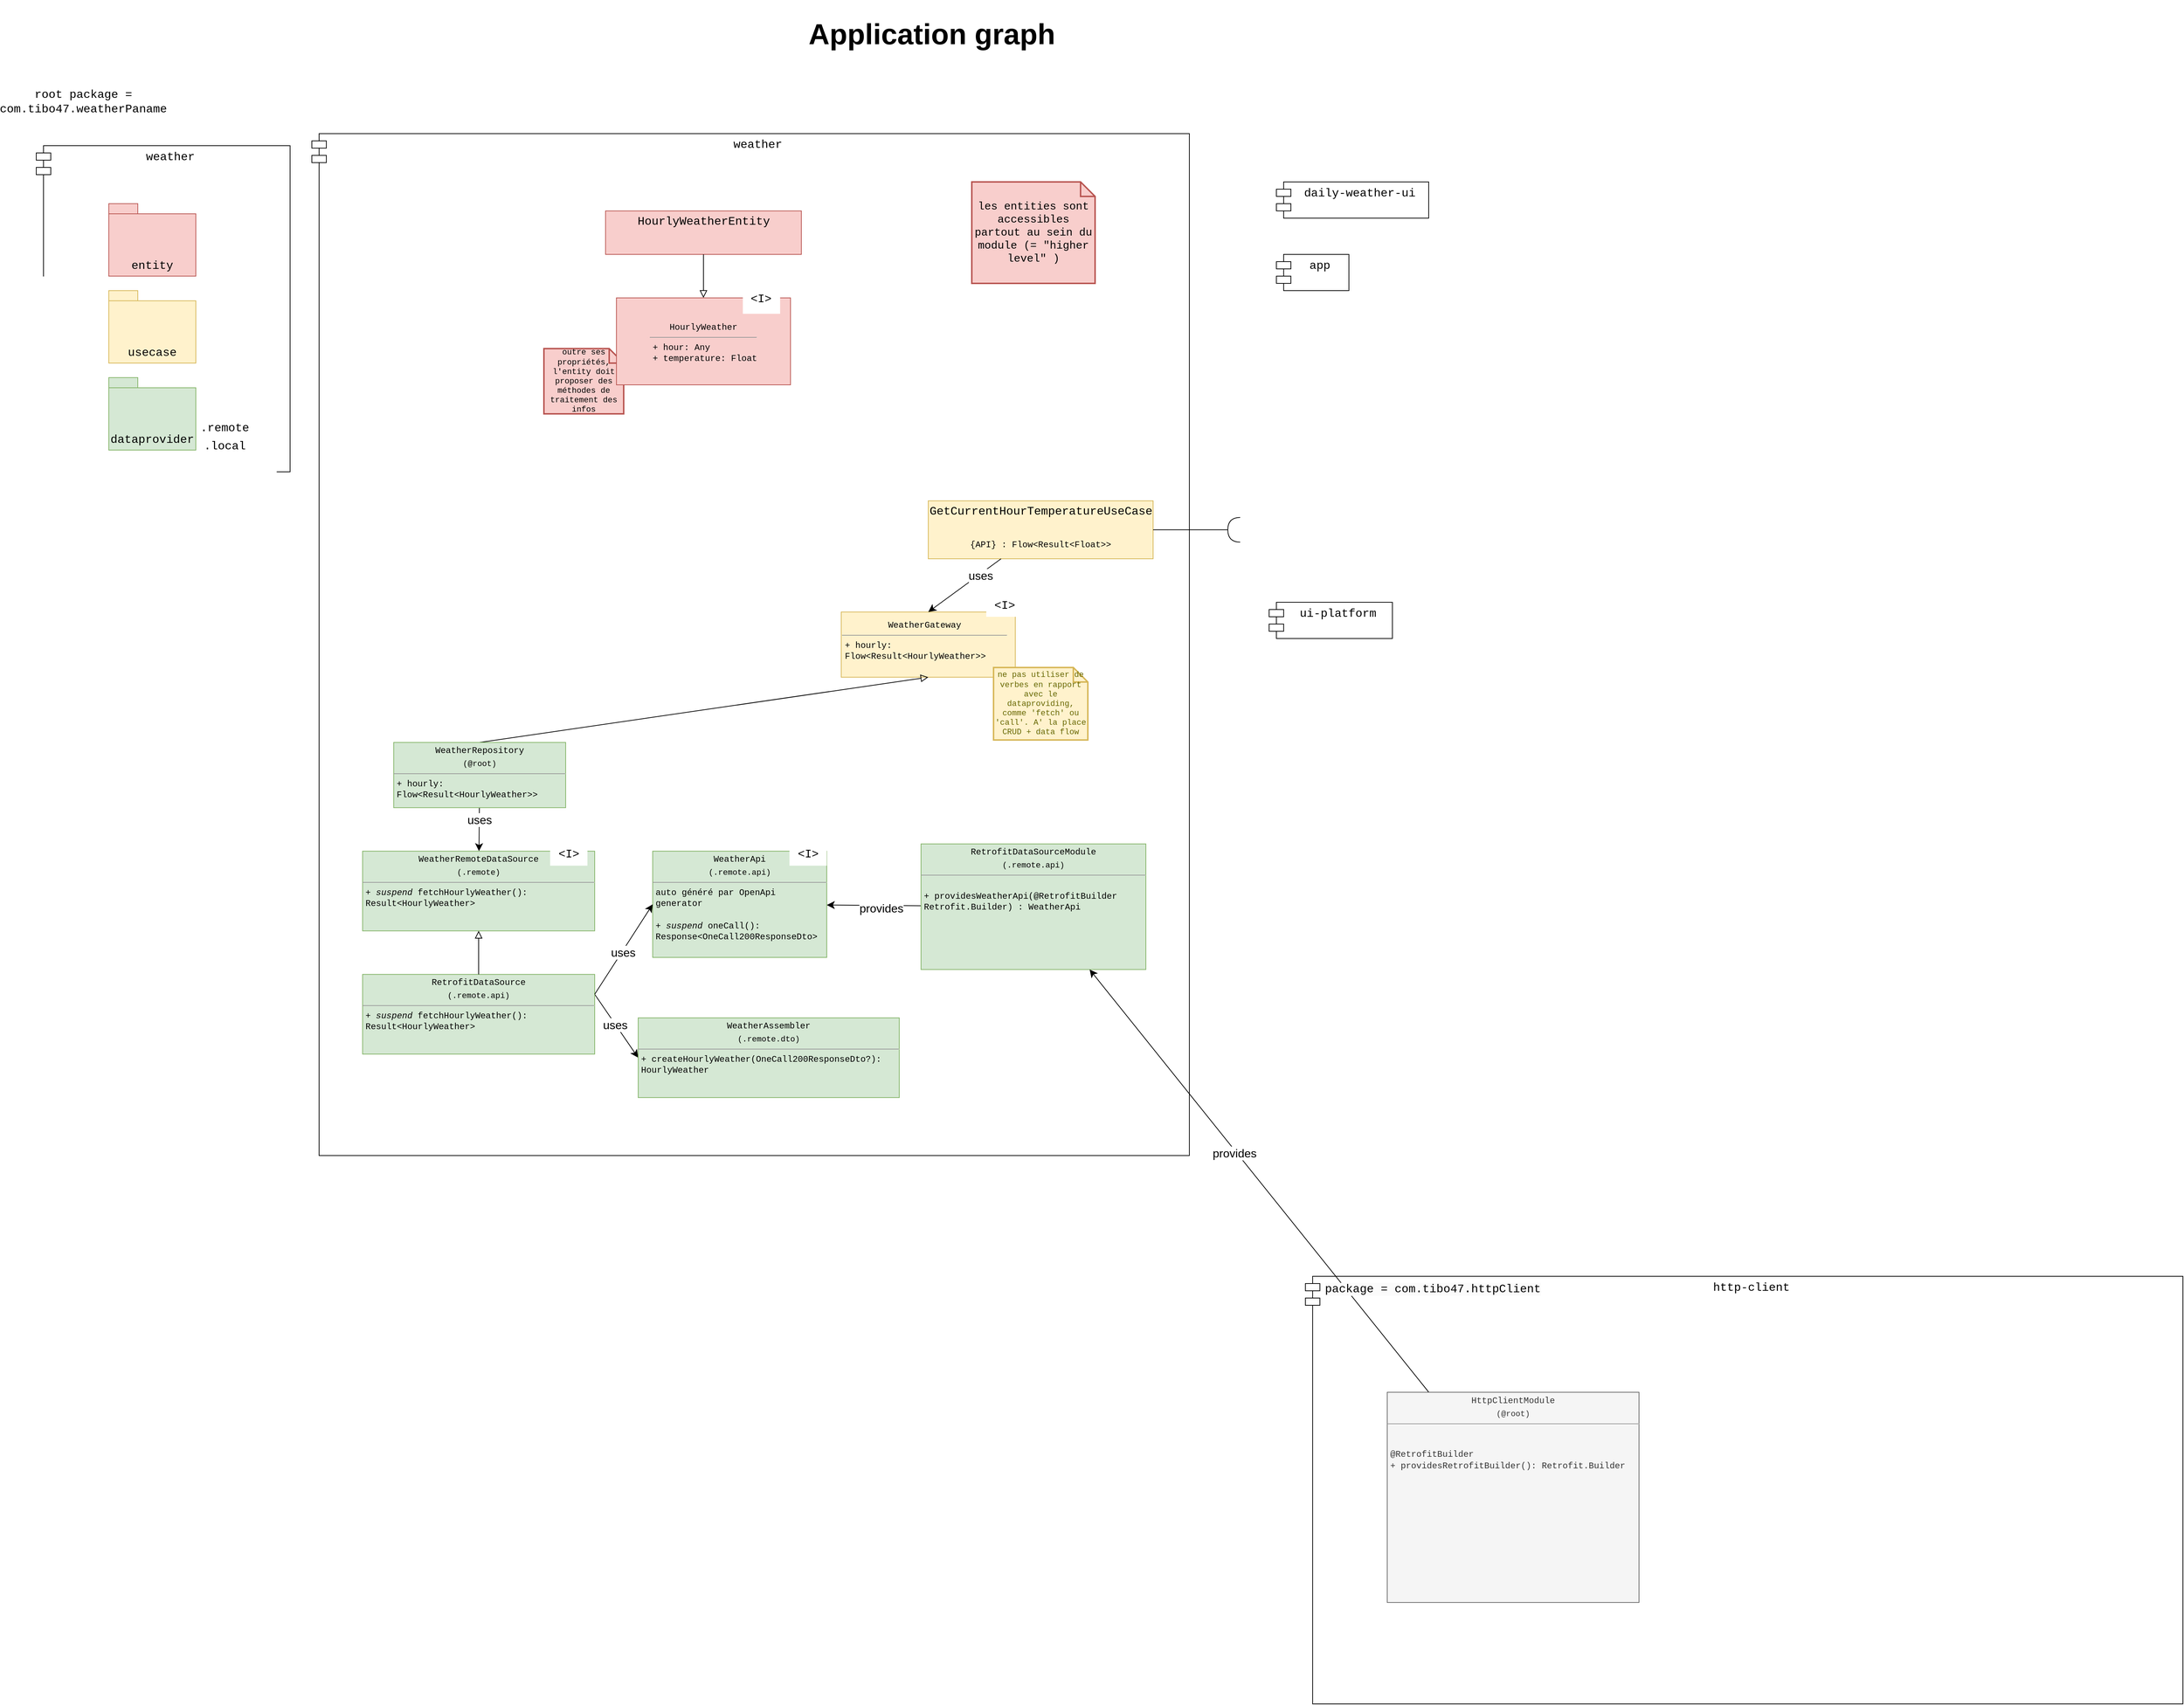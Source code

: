 <mxfile version="23.0.2" type="device">
  <diagram name="Page-1" id="wv4Ve9XhU9uI4jX8m3nt">
    <mxGraphModel dx="2726" dy="3026" grid="1" gridSize="10" guides="1" tooltips="1" connect="1" arrows="1" fold="1" page="1" pageScale="1" pageWidth="827" pageHeight="1169" math="0" shadow="0">
      <root>
        <mxCell id="0" />
        <mxCell id="1" parent="0" />
        <mxCell id="ZxqrqJX_Cj1t-atZ2je_-12" value="root package = com.tibo47.weatherPaname" style="text;strokeColor=none;fillColor=none;html=1;align=center;verticalAlign=middle;whiteSpace=wrap;rounded=0;fontSize=16;fontFamily=Courier New;" parent="1" vertex="1">
          <mxGeometry x="10" y="5" width="210" height="30" as="geometry" />
        </mxCell>
        <mxCell id="hMdCMSUUUF6F1jB6uKyC-11" value="weather" style="shape=module;align=left;spacingLeft=20;align=center;verticalAlign=top;whiteSpace=wrap;html=1;fontSize=16;fontFamily=Courier New;" parent="1" vertex="1">
          <mxGeometry x="50" y="80" width="350" height="450" as="geometry" />
        </mxCell>
        <mxCell id="hMdCMSUUUF6F1jB6uKyC-23" value="weather" style="shape=module;align=left;spacingLeft=20;align=center;verticalAlign=top;whiteSpace=wrap;html=1;fontSize=16;fontFamily=Courier New;" parent="1" vertex="1">
          <mxGeometry x="430" y="63.4" width="1210" height="1410" as="geometry" />
        </mxCell>
        <mxCell id="hMdCMSUUUF6F1jB6uKyC-36" value="" style="group;fillColor=#fff2cc;strokeColor=#d6b656;" parent="1" vertex="1" connectable="0">
          <mxGeometry x="1280" y="570" width="310" height="80" as="geometry" />
        </mxCell>
        <mxCell id="hMdCMSUUUF6F1jB6uKyC-37" value="&lt;pre&gt;&lt;span style=&quot;font-size: 12px; font-family: &amp;quot;Courier New&amp;quot;; background-color: initial; white-space: normal;&quot;&gt;&lt;br&gt;&lt;/span&gt;&lt;/pre&gt;&lt;pre&gt;&lt;span style=&quot;font-size: 12px; font-family: &amp;quot;Courier New&amp;quot;; background-color: initial; white-space: normal;&quot;&gt;{API} : Flow&amp;lt;Result&amp;lt;Float&amp;gt;&amp;gt;&lt;/span&gt;&lt;br&gt;&lt;/pre&gt;" style="rounded=0;whiteSpace=wrap;html=1;fontSize=16;fillColor=#fff2cc;strokeColor=#d6b656;" parent="hMdCMSUUUF6F1jB6uKyC-36" vertex="1">
          <mxGeometry width="310" height="80" as="geometry" />
        </mxCell>
        <mxCell id="hMdCMSUUUF6F1jB6uKyC-38" value="GetCurrentHourTemperatureUseCase" style="text;html=1;strokeColor=none;fillColor=none;align=center;verticalAlign=middle;whiteSpace=wrap;rounded=0;fontSize=16;fontFamily=Courier New;" parent="hMdCMSUUUF6F1jB6uKyC-36" vertex="1">
          <mxGeometry x="77.5" width="155.0" height="30" as="geometry" />
        </mxCell>
        <mxCell id="hMdCMSUUUF6F1jB6uKyC-42" value="" style="group" parent="1" vertex="1" connectable="0">
          <mxGeometry x="835" y="170" width="270" height="60" as="geometry" />
        </mxCell>
        <mxCell id="hMdCMSUUUF6F1jB6uKyC-40" value="" style="rounded=0;whiteSpace=wrap;html=1;fontSize=16;fillColor=#f8cecc;strokeColor=#b85450;" parent="hMdCMSUUUF6F1jB6uKyC-42" vertex="1">
          <mxGeometry width="270" height="60" as="geometry" />
        </mxCell>
        <mxCell id="hMdCMSUUUF6F1jB6uKyC-41" value="HourlyWeatherEntity" style="text;html=1;strokeColor=none;fillColor=none;align=center;verticalAlign=middle;whiteSpace=wrap;rounded=0;fontSize=16;fontFamily=Courier New;" parent="hMdCMSUUUF6F1jB6uKyC-42" vertex="1">
          <mxGeometry x="67.5" width="135" height="30" as="geometry" />
        </mxCell>
        <mxCell id="hMdCMSUUUF6F1jB6uKyC-50" value="" style="group" parent="1" vertex="1" connectable="0">
          <mxGeometry x="150" y="400" width="120" height="100" as="geometry" />
        </mxCell>
        <mxCell id="hMdCMSUUUF6F1jB6uKyC-19" value="" style="shape=folder;fontStyle=1;spacingTop=10;tabWidth=40;tabHeight=14;tabPosition=left;html=1;whiteSpace=wrap;fontSize=16;fillColor=#d5e8d4;strokeColor=#82b366;" parent="hMdCMSUUUF6F1jB6uKyC-50" vertex="1">
          <mxGeometry width="120" height="100" as="geometry" />
        </mxCell>
        <mxCell id="hMdCMSUUUF6F1jB6uKyC-20" value="&lt;font face=&quot;Courier New&quot;&gt;dataprovider&lt;/font&gt;" style="text;html=1;strokeColor=none;fillColor=none;align=center;verticalAlign=middle;whiteSpace=wrap;rounded=0;fontSize=16;" parent="hMdCMSUUUF6F1jB6uKyC-50" vertex="1">
          <mxGeometry x="30" y="70" width="60" height="30" as="geometry" />
        </mxCell>
        <mxCell id="hMdCMSUUUF6F1jB6uKyC-51" value="" style="group" parent="1" vertex="1" connectable="0">
          <mxGeometry x="150" y="280" width="120" height="100" as="geometry" />
        </mxCell>
        <mxCell id="hMdCMSUUUF6F1jB6uKyC-12" value="" style="shape=folder;fontStyle=1;spacingTop=10;tabWidth=40;tabHeight=14;tabPosition=left;html=1;whiteSpace=wrap;fontSize=16;fillColor=#fff2cc;strokeColor=#d6b656;" parent="hMdCMSUUUF6F1jB6uKyC-51" vertex="1">
          <mxGeometry width="120" height="100" as="geometry" />
        </mxCell>
        <mxCell id="hMdCMSUUUF6F1jB6uKyC-13" value="&lt;font face=&quot;Courier New&quot;&gt;usecase&lt;/font&gt;" style="text;html=1;strokeColor=none;fillColor=none;align=center;verticalAlign=middle;whiteSpace=wrap;rounded=0;fontSize=16;" parent="hMdCMSUUUF6F1jB6uKyC-51" vertex="1">
          <mxGeometry x="30" y="70" width="60" height="30" as="geometry" />
        </mxCell>
        <mxCell id="hMdCMSUUUF6F1jB6uKyC-52" value="" style="group" parent="1" vertex="1" connectable="0">
          <mxGeometry x="150" y="160" width="120" height="100" as="geometry" />
        </mxCell>
        <mxCell id="hMdCMSUUUF6F1jB6uKyC-17" value="" style="shape=folder;fontStyle=1;spacingTop=10;tabWidth=40;tabHeight=14;tabPosition=left;html=1;whiteSpace=wrap;fontSize=16;fillColor=#f8cecc;strokeColor=#b85450;" parent="hMdCMSUUUF6F1jB6uKyC-52" vertex="1">
          <mxGeometry width="120" height="100" as="geometry" />
        </mxCell>
        <mxCell id="hMdCMSUUUF6F1jB6uKyC-18" value="&lt;font face=&quot;Courier New&quot;&gt;entity&lt;br&gt;&lt;/font&gt;" style="text;html=1;strokeColor=none;fillColor=none;align=center;verticalAlign=middle;whiteSpace=wrap;rounded=0;fontSize=16;" parent="hMdCMSUUUF6F1jB6uKyC-52" vertex="1">
          <mxGeometry x="30" y="70" width="60" height="30" as="geometry" />
        </mxCell>
        <mxCell id="hMdCMSUUUF6F1jB6uKyC-53" value="" style="edgeStyle=none;curved=1;rounded=0;orthogonalLoop=1;jettySize=auto;html=1;fontSize=12;startSize=8;endSize=8;endArrow=block;endFill=0;entryX=0.5;entryY=0;entryDx=0;entryDy=0;" parent="1" source="hMdCMSUUUF6F1jB6uKyC-40" target="R9Sax285LrgI6wB76GsC-14" edge="1">
          <mxGeometry relative="1" as="geometry">
            <mxPoint x="974.091" y="310" as="targetPoint" />
          </mxGeometry>
        </mxCell>
        <mxCell id="MzsrqZj2Vyv2zfBKMK9l-8" value=".local" style="text;html=1;strokeColor=none;fillColor=none;align=center;verticalAlign=middle;whiteSpace=wrap;rounded=0;fontSize=16;fontFamily=Courier New;" parent="1" vertex="1">
          <mxGeometry x="280" y="480" width="60" height="30" as="geometry" />
        </mxCell>
        <mxCell id="MzsrqZj2Vyv2zfBKMK9l-9" value=".remote" style="text;html=1;strokeColor=none;fillColor=none;align=center;verticalAlign=middle;whiteSpace=wrap;rounded=0;fontSize=16;fontFamily=Courier New;" parent="1" vertex="1">
          <mxGeometry x="280" y="450" width="60" height="40" as="geometry" />
        </mxCell>
        <mxCell id="MzsrqZj2Vyv2zfBKMK9l-13" value="" style="group;fontSize=16;" parent="1" vertex="1" connectable="0">
          <mxGeometry x="1160" y="723.4" width="240" height="90" as="geometry" />
        </mxCell>
        <mxCell id="MzsrqZj2Vyv2zfBKMK9l-14" value="" style="rounded=0;whiteSpace=wrap;html=1;fontSize=16;fillColor=#fff2cc;strokeColor=#d6b656;" parent="MzsrqZj2Vyv2zfBKMK9l-13" vertex="1">
          <mxGeometry width="240" height="90" as="geometry" />
        </mxCell>
        <mxCell id="MzsrqZj2Vyv2zfBKMK9l-15" value="&lt;p style=&quot;border-color: var(--border-color); font-family: Helvetica; font-size: 12px; margin: 4px 0px 0px;&quot;&gt;&lt;font style=&quot;border-color: var(--border-color);&quot; face=&quot;Courier New&quot;&gt;WeatherGateway&lt;/font&gt;&lt;/p&gt;&lt;hr style=&quot;border-color: var(--border-color); font-family: Helvetica; text-align: left; font-size: 11px;&quot; size=&quot;1&quot;&gt;&lt;p style=&quot;border-color: var(--border-color); font-family: Helvetica; font-size: 12px; text-align: left; margin: 0px 0px 0px 4px;&quot;&gt;&lt;/p&gt;&lt;p style=&quot;border-color: var(--border-color); font-family: Helvetica; font-size: 12px; text-align: left; margin: 0px 0px 0px 4px;&quot;&gt;&lt;font style=&quot;border-color: var(--border-color);&quot; face=&quot;Courier New&quot;&gt;+ hourly: Flow&amp;lt;Result&amp;lt;HourlyWeather&amp;gt;&amp;gt;&lt;/font&gt;&lt;/p&gt;" style="text;html=1;strokeColor=none;fillColor=none;align=center;verticalAlign=middle;whiteSpace=wrap;rounded=0;fontSize=16;fontFamily=Courier New;" parent="MzsrqZj2Vyv2zfBKMK9l-13" vertex="1">
          <mxGeometry y="15" width="230" height="45" as="geometry" />
        </mxCell>
        <mxCell id="MzsrqZj2Vyv2zfBKMK9l-18" value="" style="edgeStyle=none;curved=1;rounded=0;orthogonalLoop=1;jettySize=auto;html=1;fontSize=12;startSize=8;endSize=8;entryX=0.5;entryY=0;entryDx=0;entryDy=0;" parent="1" source="hMdCMSUUUF6F1jB6uKyC-37" target="MzsrqZj2Vyv2zfBKMK9l-14" edge="1">
          <mxGeometry relative="1" as="geometry" />
        </mxCell>
        <mxCell id="MzsrqZj2Vyv2zfBKMK9l-19" value="uses" style="edgeLabel;html=1;align=center;verticalAlign=middle;resizable=0;points=[];fontSize=16;" parent="MzsrqZj2Vyv2zfBKMK9l-18" vertex="1" connectable="0">
          <mxGeometry x="-0.416" y="1" relative="1" as="geometry">
            <mxPoint as="offset" />
          </mxGeometry>
        </mxCell>
        <mxCell id="MzsrqZj2Vyv2zfBKMK9l-21" value="" style="edgeStyle=none;curved=1;rounded=0;orthogonalLoop=1;jettySize=auto;html=1;fontSize=12;startSize=8;endSize=8;entryX=0.5;entryY=1;entryDx=0;entryDy=0;endArrow=block;endFill=0;exitX=0.5;exitY=0;exitDx=0;exitDy=0;" parent="1" source="MzsrqZj2Vyv2zfBKMK9l-23" target="MzsrqZj2Vyv2zfBKMK9l-14" edge="1">
          <mxGeometry relative="1" as="geometry">
            <mxPoint x="815" y="641.632" as="sourcePoint" />
            <mxPoint x="850.0" y="503.4" as="targetPoint" />
          </mxGeometry>
        </mxCell>
        <mxCell id="m-WLtfDjDTpF_uiA7z5S-4" value="" style="edgeStyle=none;curved=1;rounded=0;orthogonalLoop=1;jettySize=auto;html=1;fontSize=12;startSize=8;endSize=8;" parent="1" source="MzsrqZj2Vyv2zfBKMK9l-23" target="m-WLtfDjDTpF_uiA7z5S-3" edge="1">
          <mxGeometry relative="1" as="geometry" />
        </mxCell>
        <mxCell id="m-WLtfDjDTpF_uiA7z5S-5" value="uses" style="edgeLabel;html=1;align=center;verticalAlign=middle;resizable=0;points=[];fontSize=16;" parent="m-WLtfDjDTpF_uiA7z5S-4" vertex="1" connectable="0">
          <mxGeometry x="-0.45" relative="1" as="geometry">
            <mxPoint as="offset" />
          </mxGeometry>
        </mxCell>
        <mxCell id="MzsrqZj2Vyv2zfBKMK9l-23" value="&lt;p style=&quot;margin:0px;margin-top:4px;text-align:center;&quot;&gt;&lt;font face=&quot;Courier New&quot;&gt;WeatherRepository&lt;br&gt;&lt;/font&gt;&lt;/p&gt;&lt;p style=&quot;margin: 4px 0px 0px; text-align: center; font-size: 11px;&quot;&gt;&lt;font face=&quot;Courier New&quot; style=&quot;font-size: 11px;&quot;&gt;(@root)&lt;/font&gt;&lt;/p&gt;&lt;hr size=&quot;1&quot; style=&quot;font-size: 11px;&quot;&gt;&lt;p style=&quot;margin:0px;margin-left:4px;&quot;&gt;&lt;/p&gt;&lt;p style=&quot;margin:0px;margin-left:4px;&quot;&gt;&lt;font face=&quot;Courier New&quot;&gt;+ hourly: Flow&amp;lt;Result&amp;lt;HourlyWeather&amp;gt;&amp;gt;&lt;/font&gt;&lt;/p&gt;" style="verticalAlign=top;align=left;overflow=fill;fontSize=12;fontFamily=Helvetica;html=1;whiteSpace=wrap;fillColor=#d5e8d4;strokeColor=#82b366;" parent="1" vertex="1">
          <mxGeometry x="542.86" y="903.4" width="237.14" height="90" as="geometry" />
        </mxCell>
        <mxCell id="MzsrqZj2Vyv2zfBKMK9l-28" value="outre ses propriétés, l&#39;entity doit proposer des méthodes de traitement des infos" style="shape=note;strokeWidth=2;fontSize=11;size=20;whiteSpace=wrap;html=1;fillColor=#f8cecc;strokeColor=#b85450;fontFamily=Courier New;" parent="1" vertex="1">
          <mxGeometry x="750" y="360" width="110" height="90" as="geometry" />
        </mxCell>
        <mxCell id="G27tqEyoBf-AfbN_Fk1x-1" value="ne pas utiliser de verbes en rapport avec le dataproviding, comme &#39;fetch&#39; ou &#39;call&#39;. A&#39; la place CRUD + data flow" style="shape=note;strokeWidth=2;fontSize=11;size=20;whiteSpace=wrap;html=1;fillColor=#fff2cc;strokeColor=#d6b656;fontColor=#666600;fontFamily=Courier New;" parent="1" vertex="1">
          <mxGeometry x="1370" y="800" width="130" height="100" as="geometry" />
        </mxCell>
        <mxCell id="9uqEFR3WwEUxAwHJzLDd-1" value="app" style="shape=module;align=left;spacingLeft=20;align=center;verticalAlign=top;whiteSpace=wrap;html=1;fontSize=16;fontFamily=Courier New;" parent="1" vertex="1">
          <mxGeometry x="1760" y="230" width="100" height="50" as="geometry" />
        </mxCell>
        <mxCell id="9uqEFR3WwEUxAwHJzLDd-2" value="daily-weather-ui" style="shape=module;align=left;spacingLeft=20;align=center;verticalAlign=top;whiteSpace=wrap;html=1;fontSize=16;fontFamily=Courier New;" parent="1" vertex="1">
          <mxGeometry x="1760" y="130" width="210" height="50" as="geometry" />
        </mxCell>
        <mxCell id="9uqEFR3WwEUxAwHJzLDd-3" value="ui-platform" style="shape=module;align=left;spacingLeft=20;align=center;verticalAlign=top;whiteSpace=wrap;html=1;fontSize=16;fontFamily=Courier New;" parent="1" vertex="1">
          <mxGeometry x="1750" y="710" width="170" height="50" as="geometry" />
        </mxCell>
        <mxCell id="R9Sax285LrgI6wB76GsC-24" style="edgeStyle=none;curved=1;rounded=0;orthogonalLoop=1;jettySize=auto;html=1;exitX=1;exitY=0.25;exitDx=0;exitDy=0;fontSize=12;startSize=8;endSize=8;entryX=0;entryY=0.5;entryDx=0;entryDy=0;" parent="1" source="c7AoepRtp2JlIjNg5JvS-3" target="R9Sax285LrgI6wB76GsC-22" edge="1">
          <mxGeometry relative="1" as="geometry" />
        </mxCell>
        <mxCell id="R9Sax285LrgI6wB76GsC-26" value="uses" style="edgeLabel;html=1;align=center;verticalAlign=middle;resizable=0;points=[];fontSize=16;" parent="R9Sax285LrgI6wB76GsC-24" vertex="1" connectable="0">
          <mxGeometry x="-0.05" y="-1" relative="1" as="geometry">
            <mxPoint as="offset" />
          </mxGeometry>
        </mxCell>
        <mxCell id="m-WLtfDjDTpF_uiA7z5S-3" value="&lt;p style=&quot;margin:0px;margin-top:4px;text-align:center;&quot;&gt;&lt;font face=&quot;Courier New&quot;&gt;WeatherRemoteDataSource&lt;br&gt;&lt;/font&gt;&lt;/p&gt;&lt;p style=&quot;margin: 4px 0px 0px; text-align: center; font-size: 11px;&quot;&gt;&lt;font face=&quot;Courier New&quot; style=&quot;font-size: 11px;&quot;&gt;(.remote)&lt;/font&gt;&lt;/p&gt;&lt;hr size=&quot;1&quot; style=&quot;font-size: 11px;&quot;&gt;&lt;p style=&quot;margin:0px;margin-left:4px;&quot;&gt;&lt;/p&gt;&lt;p style=&quot;margin:0px;margin-left:4px;&quot;&gt;&lt;font face=&quot;Courier New&quot;&gt;+ &lt;i&gt;suspend&lt;/i&gt; fetchHourlyWeather(): Result&amp;lt;HourlyWeather&amp;gt;&lt;/font&gt;&lt;/p&gt;" style="verticalAlign=top;align=left;overflow=fill;fontSize=12;fontFamily=Helvetica;html=1;whiteSpace=wrap;fillColor=#d5e8d4;strokeColor=#82b366;" parent="1" vertex="1">
          <mxGeometry x="500" y="1053.4" width="320" height="110" as="geometry" />
        </mxCell>
        <mxCell id="Qd4zdGmGENgGfocE7Ap7-1" value="" style="edgeStyle=none;curved=1;rounded=0;orthogonalLoop=1;jettySize=auto;html=1;fontSize=12;startSize=8;endSize=8;" edge="1" parent="1" source="m-WLtfDjDTpF_uiA7z5S-6" target="m-WLtfDjDTpF_uiA7z5S-8">
          <mxGeometry relative="1" as="geometry" />
        </mxCell>
        <mxCell id="Qd4zdGmGENgGfocE7Ap7-2" value="provides" style="edgeLabel;html=1;align=center;verticalAlign=middle;resizable=0;points=[];fontSize=16;" vertex="1" connectable="0" parent="Qd4zdGmGENgGfocE7Ap7-1">
          <mxGeometry x="-0.156" y="3" relative="1" as="geometry">
            <mxPoint as="offset" />
          </mxGeometry>
        </mxCell>
        <mxCell id="m-WLtfDjDTpF_uiA7z5S-6" value="&lt;p style=&quot;margin:0px;margin-top:4px;text-align:center;&quot;&gt;&lt;font face=&quot;Courier New&quot;&gt;RetrofitDataSourceModule&lt;br&gt;&lt;/font&gt;&lt;/p&gt;&lt;p style=&quot;margin: 4px 0px 0px; text-align: center; font-size: 11px;&quot;&gt;&lt;font face=&quot;Courier New&quot; style=&quot;font-size: 11px;&quot;&gt;(.remote.api)&lt;/font&gt;&lt;/p&gt;&lt;hr size=&quot;1&quot; style=&quot;font-size: 11px;&quot;&gt;&lt;p style=&quot;margin:0px;margin-left:4px;&quot;&gt;&lt;/p&gt;&lt;p style=&quot;margin:0px;margin-left:4px;&quot;&gt;&lt;font face=&quot;Courier New&quot;&gt;&lt;br&gt;&lt;/font&gt;&lt;/p&gt;&lt;p style=&quot;margin:0px;margin-left:4px;&quot;&gt;&lt;font face=&quot;Courier New&quot;&gt;+ providesWeatherApi(@RetrofitBuilder Retrofit.Builder) : WeatherApi&lt;/font&gt;&lt;/p&gt;&lt;p style=&quot;margin:0px;margin-left:4px;&quot;&gt;&lt;font face=&quot;Courier New&quot;&gt;&lt;br&gt;&lt;/font&gt;&lt;/p&gt;&lt;p style=&quot;margin:0px;margin-left:4px;&quot;&gt;&lt;font face=&quot;Courier New&quot;&gt;&lt;br&gt;&lt;/font&gt;&lt;/p&gt;" style="verticalAlign=top;align=left;overflow=fill;fontSize=12;fontFamily=Helvetica;html=1;whiteSpace=wrap;fillColor=#d5e8d4;strokeColor=#82b366;" parent="1" vertex="1">
          <mxGeometry x="1270" y="1043.4" width="310" height="173.3" as="geometry" />
        </mxCell>
        <mxCell id="m-WLtfDjDTpF_uiA7z5S-7" style="edgeStyle=none;curved=1;rounded=0;orthogonalLoop=1;jettySize=auto;html=1;exitX=0.5;exitY=1;exitDx=0;exitDy=0;fontSize=12;startSize=8;endSize=8;" parent="1" source="m-WLtfDjDTpF_uiA7z5S-6" target="m-WLtfDjDTpF_uiA7z5S-6" edge="1">
          <mxGeometry relative="1" as="geometry" />
        </mxCell>
        <mxCell id="m-WLtfDjDTpF_uiA7z5S-8" value="&lt;p style=&quot;margin:0px;margin-top:4px;text-align:center;&quot;&gt;&lt;font face=&quot;Courier New&quot;&gt;WeatherApi&lt;br&gt;&lt;/font&gt;&lt;/p&gt;&lt;p style=&quot;margin: 4px 0px 0px; text-align: center; font-size: 11px;&quot;&gt;&lt;font face=&quot;Courier New&quot; style=&quot;font-size: 11px;&quot;&gt;(.remote.api)&lt;/font&gt;&lt;/p&gt;&lt;hr size=&quot;1&quot; style=&quot;font-size: 11px;&quot;&gt;&lt;p style=&quot;margin:0px;margin-left:4px;&quot;&gt;&lt;/p&gt;&lt;p style=&quot;margin:0px;margin-left:4px;&quot;&gt;&lt;font face=&quot;Courier New&quot;&gt;auto généré par OpenApi generator&lt;/font&gt;&lt;/p&gt;&lt;p style=&quot;margin:0px;margin-left:4px;&quot;&gt;&lt;font face=&quot;Courier New&quot;&gt;&lt;br&gt;&lt;/font&gt;&lt;/p&gt;&lt;p style=&quot;margin:0px;margin-left:4px;&quot;&gt;&lt;font face=&quot;Courier New&quot;&gt;+&amp;nbsp;&lt;i style=&quot;border-color: var(--border-color);&quot;&gt;suspend&lt;/i&gt;&amp;nbsp;oneCall(): Response&amp;lt;OneCall200ResponseDto&amp;gt;&lt;/font&gt;&lt;font face=&quot;Courier New&quot;&gt;&lt;br&gt;&lt;/font&gt;&lt;/p&gt;" style="verticalAlign=top;align=left;overflow=fill;fontSize=12;fontFamily=Helvetica;html=1;whiteSpace=wrap;fillColor=#d5e8d4;strokeColor=#82b366;" parent="1" vertex="1">
          <mxGeometry x="900" y="1053.4" width="240" height="146.6" as="geometry" />
        </mxCell>
        <mxCell id="R9Sax285LrgI6wB76GsC-12" value="" style="group;fontSize=16;fillColor=#f8cecc;strokeColor=#b85450;" parent="1" vertex="1" connectable="0">
          <mxGeometry x="850" y="290" width="240" height="120" as="geometry" />
        </mxCell>
        <mxCell id="R9Sax285LrgI6wB76GsC-13" value="" style="rounded=0;whiteSpace=wrap;html=1;fontSize=16;fillColor=#f8cecc;strokeColor=#b85450;" parent="R9Sax285LrgI6wB76GsC-12" vertex="1">
          <mxGeometry width="240" height="120" as="geometry" />
        </mxCell>
        <mxCell id="R9Sax285LrgI6wB76GsC-14" value="&lt;p style=&quot;border-color: var(--border-color); font-family: Helvetica; font-size: 12px; margin: 4px 0px 0px;&quot;&gt;&lt;font style=&quot;border-color: var(--border-color);&quot; face=&quot;Courier New&quot;&gt;HourlyWeather&lt;/font&gt;&lt;/p&gt;&lt;hr style=&quot;border-color: var(--border-color); font-family: Helvetica; text-align: left; font-size: 11px;&quot; size=&quot;1&quot;&gt;&lt;p style=&quot;border-color: var(--border-color); font-family: Helvetica; font-size: 12px; text-align: left; margin: 0px 0px 0px 4px;&quot;&gt;&lt;/p&gt;&lt;p style=&quot;border-color: var(--border-color); font-family: Helvetica; font-size: 12px; text-align: left; margin: 0px 0px 0px 4px;&quot;&gt;&lt;font style=&quot;border-color: var(--border-color);&quot; face=&quot;Courier New&quot;&gt;+ hour: Any&lt;/font&gt;&lt;/p&gt;&lt;p style=&quot;border-color: var(--border-color); font-family: Helvetica; font-size: 12px; text-align: left; margin: 0px 0px 0px 4px;&quot;&gt;&lt;font style=&quot;border-color: var(--border-color);&quot; face=&quot;Courier New&quot;&gt;+ temperature: Float&lt;/font&gt;&lt;/p&gt;" style="text;html=1;strokeColor=none;fillColor=none;align=center;verticalAlign=middle;whiteSpace=wrap;rounded=0;fontSize=16;fontFamily=Courier New;" parent="R9Sax285LrgI6wB76GsC-12" vertex="1">
          <mxGeometry width="240" height="120" as="geometry" />
        </mxCell>
        <mxCell id="R9Sax285LrgI6wB76GsC-15" value="&amp;lt;I&amp;gt;" style="text;html=1;strokeColor=none;fillColor=default;align=center;verticalAlign=middle;whiteSpace=wrap;rounded=0;fontSize=16;fontFamily=Courier New;" parent="1" vertex="1">
          <mxGeometry x="1024.28" y="272" width="51.43" height="40" as="geometry" />
        </mxCell>
        <mxCell id="R9Sax285LrgI6wB76GsC-22" value="&lt;p style=&quot;margin:0px;margin-top:4px;text-align:center;&quot;&gt;&lt;font face=&quot;Courier New&quot;&gt;WeatherAssembler&lt;br&gt;&lt;/font&gt;&lt;/p&gt;&lt;p style=&quot;margin: 4px 0px 0px; text-align: center; font-size: 11px;&quot;&gt;&lt;font face=&quot;Courier New&quot; style=&quot;font-size: 11px;&quot;&gt;(.remote.dto)&lt;/font&gt;&lt;/p&gt;&lt;hr size=&quot;1&quot; style=&quot;font-size: 11px;&quot;&gt;&lt;p style=&quot;margin:0px;margin-left:4px;&quot;&gt;&lt;/p&gt;&lt;p style=&quot;margin:0px;margin-left:4px;&quot;&gt;&lt;font face=&quot;Courier New&quot;&gt;+ createHourlyWeather(OneCall200ResponseDto?): HourlyWeather&lt;/font&gt;&lt;/p&gt;" style="verticalAlign=top;align=left;overflow=fill;fontSize=12;fontFamily=Helvetica;html=1;whiteSpace=wrap;fillColor=#d5e8d4;strokeColor=#82b366;" parent="1" vertex="1">
          <mxGeometry x="880" y="1283.4" width="360" height="110" as="geometry" />
        </mxCell>
        <mxCell id="c7AoepRtp2JlIjNg5JvS-1" value="&lt;h1&gt;&lt;font style=&quot;font-size: 40px;&quot;&gt;Application graph&lt;/font&gt;&lt;/h1&gt;" style="text;html=1;strokeColor=none;fillColor=none;align=center;verticalAlign=middle;whiteSpace=wrap;rounded=0;fontSize=16;" parent="1" vertex="1">
          <mxGeometry x="1080" y="-90" width="410" height="30" as="geometry" />
        </mxCell>
        <mxCell id="c7AoepRtp2JlIjNg5JvS-2" value="&amp;lt;I&amp;gt;" style="text;html=1;strokeColor=none;fillColor=default;align=center;verticalAlign=middle;whiteSpace=wrap;rounded=0;fontSize=16;fontFamily=Courier New;" parent="1" vertex="1">
          <mxGeometry x="758.573" y="1043.4" width="51.429" height="30" as="geometry" />
        </mxCell>
        <mxCell id="c7AoepRtp2JlIjNg5JvS-3" value="&lt;p style=&quot;margin:0px;margin-top:4px;text-align:center;&quot;&gt;&lt;font face=&quot;Courier New&quot;&gt;RetrofitDataSource&lt;br&gt;&lt;/font&gt;&lt;/p&gt;&lt;p style=&quot;margin: 4px 0px 0px; text-align: center; font-size: 11px;&quot;&gt;&lt;font face=&quot;Courier New&quot; style=&quot;font-size: 11px;&quot;&gt;(.remote.api)&lt;/font&gt;&lt;/p&gt;&lt;hr size=&quot;1&quot; style=&quot;font-size: 11px;&quot;&gt;&lt;p style=&quot;margin:0px;margin-left:4px;&quot;&gt;&lt;/p&gt;&lt;p style=&quot;margin:0px;margin-left:4px;&quot;&gt;&lt;font face=&quot;Courier New&quot;&gt;+ &lt;i&gt;suspend&lt;/i&gt; fetchHourlyWeather(): Result&amp;lt;HourlyWeather&amp;gt;&lt;/font&gt;&lt;/p&gt;" style="verticalAlign=top;align=left;overflow=fill;fontSize=12;fontFamily=Helvetica;html=1;whiteSpace=wrap;fillColor=#d5e8d4;strokeColor=#82b366;" parent="1" vertex="1">
          <mxGeometry x="500" y="1223.4" width="320" height="110" as="geometry" />
        </mxCell>
        <mxCell id="c7AoepRtp2JlIjNg5JvS-6" value="" style="edgeStyle=none;curved=1;rounded=0;orthogonalLoop=1;jettySize=auto;html=1;fontSize=12;startSize=8;endSize=8;entryX=0.5;entryY=1;entryDx=0;entryDy=0;endArrow=block;endFill=0;exitX=0.5;exitY=0;exitDx=0;exitDy=0;" parent="1" target="m-WLtfDjDTpF_uiA7z5S-3" edge="1">
          <mxGeometry relative="1" as="geometry">
            <mxPoint x="660" y="1223.4" as="sourcePoint" />
            <mxPoint x="709" y="1150.4" as="targetPoint" />
          </mxGeometry>
        </mxCell>
        <mxCell id="JqCgpAZH42IfPCFZP6Xf-1" value="&lt;font style=&quot;font-size: 15px;&quot;&gt;les entities sont accessibles partout au sein du module (= &quot;higher level&quot; )&lt;/font&gt;" style="shape=note;strokeWidth=2;fontSize=11;size=20;whiteSpace=wrap;html=1;fillColor=#f8cecc;strokeColor=#b85450;fontFamily=Courier New;" parent="1" vertex="1">
          <mxGeometry x="1340" y="130" width="170" height="140" as="geometry" />
        </mxCell>
        <mxCell id="JqCgpAZH42IfPCFZP6Xf-2" value="" style="rounded=0;orthogonalLoop=1;jettySize=auto;html=1;endArrow=halfCircle;endFill=0;endSize=15;strokeWidth=1;sketch=0;fontSize=12;curved=1;startSize=15;" parent="1" source="hMdCMSUUUF6F1jB6uKyC-37" edge="1">
          <mxGeometry relative="1" as="geometry">
            <mxPoint x="1780" y="610" as="sourcePoint" />
            <mxPoint x="1710" y="610" as="targetPoint" />
          </mxGeometry>
        </mxCell>
        <mxCell id="JqCgpAZH42IfPCFZP6Xf-3" value="" style="ellipse;whiteSpace=wrap;html=1;align=center;aspect=fixed;fillColor=none;strokeColor=none;resizable=0;perimeter=centerPerimeter;rotatable=0;allowArrows=0;points=[];outlineConnect=1;fontSize=16;" parent="1" vertex="1">
          <mxGeometry x="410" y="585" width="10" height="10" as="geometry" />
        </mxCell>
        <mxCell id="MzsrqZj2Vyv2zfBKMK9l-16" value="&amp;lt;I&amp;gt;" style="text;html=1;strokeColor=none;fillColor=default;align=center;verticalAlign=middle;whiteSpace=wrap;rounded=0;fontSize=16;fontFamily=Courier New;" parent="1" vertex="1">
          <mxGeometry x="1360.003" y="700" width="51.429" height="30" as="geometry" />
        </mxCell>
        <mxCell id="ttSYWE6hKnVxcw9epCS5-1" value="&amp;lt;I&amp;gt;" style="text;html=1;strokeColor=none;fillColor=default;align=center;verticalAlign=middle;whiteSpace=wrap;rounded=0;fontSize=16;fontFamily=Courier New;" parent="1" vertex="1">
          <mxGeometry x="1088.573" y="1043.4" width="51.429" height="30" as="geometry" />
        </mxCell>
        <mxCell id="ttSYWE6hKnVxcw9epCS5-3" style="edgeStyle=none;curved=1;rounded=0;orthogonalLoop=1;jettySize=auto;html=1;exitX=1;exitY=0.25;exitDx=0;exitDy=0;fontSize=12;startSize=8;endSize=8;entryX=0;entryY=0.5;entryDx=0;entryDy=0;" parent="1" source="c7AoepRtp2JlIjNg5JvS-3" target="m-WLtfDjDTpF_uiA7z5S-8" edge="1">
          <mxGeometry relative="1" as="geometry">
            <mxPoint x="830" y="1261" as="sourcePoint" />
            <mxPoint x="890" y="1348" as="targetPoint" />
          </mxGeometry>
        </mxCell>
        <mxCell id="ttSYWE6hKnVxcw9epCS5-4" value="uses" style="edgeLabel;html=1;align=center;verticalAlign=middle;resizable=0;points=[];fontSize=16;" parent="ttSYWE6hKnVxcw9epCS5-3" vertex="1" connectable="0">
          <mxGeometry x="-0.05" y="-1" relative="1" as="geometry">
            <mxPoint as="offset" />
          </mxGeometry>
        </mxCell>
        <mxCell id="qZRAYoZQ3BBoxbXVwMjG-1" value="http-client" style="shape=module;align=left;spacingLeft=20;align=center;verticalAlign=top;whiteSpace=wrap;html=1;fontSize=16;fontFamily=Courier New;" parent="1" vertex="1">
          <mxGeometry x="1800" y="1640" width="1210" height="590" as="geometry" />
        </mxCell>
        <mxCell id="Qd4zdGmGENgGfocE7Ap7-3" value="" style="edgeStyle=none;curved=1;rounded=0;orthogonalLoop=1;jettySize=auto;html=1;fontSize=12;startSize=8;endSize=8;entryX=0.75;entryY=1;entryDx=0;entryDy=0;" edge="1" parent="1" source="qZRAYoZQ3BBoxbXVwMjG-2" target="m-WLtfDjDTpF_uiA7z5S-6">
          <mxGeometry relative="1" as="geometry" />
        </mxCell>
        <mxCell id="Qd4zdGmGENgGfocE7Ap7-4" value="provides" style="edgeLabel;html=1;align=center;verticalAlign=middle;resizable=0;points=[];fontSize=16;" vertex="1" connectable="0" parent="Qd4zdGmGENgGfocE7Ap7-3">
          <mxGeometry x="0.14" y="3" relative="1" as="geometry">
            <mxPoint as="offset" />
          </mxGeometry>
        </mxCell>
        <mxCell id="qZRAYoZQ3BBoxbXVwMjG-2" value="&lt;p style=&quot;margin:0px;margin-top:4px;text-align:center;&quot;&gt;&lt;font face=&quot;Courier New&quot;&gt;HttpClientModule&lt;br&gt;&lt;/font&gt;&lt;/p&gt;&lt;p style=&quot;margin: 4px 0px 0px; text-align: center; font-size: 11px;&quot;&gt;&lt;font face=&quot;Courier New&quot; style=&quot;font-size: 11px;&quot;&gt;(@root)&lt;/font&gt;&lt;/p&gt;&lt;hr size=&quot;1&quot; style=&quot;font-size: 11px;&quot;&gt;&lt;p style=&quot;margin:0px;margin-left:4px;&quot;&gt;&lt;/p&gt;&lt;p style=&quot;margin:0px;margin-left:4px;&quot;&gt;&lt;br&gt;&lt;/p&gt;&lt;p style=&quot;margin:0px;margin-left:4px;&quot;&gt;&lt;br&gt;&lt;/p&gt;&lt;p style=&quot;margin:0px;margin-left:4px;&quot;&gt;&lt;font face=&quot;Courier New&quot;&gt;@RetrofitBuilder&lt;/font&gt;&lt;/p&gt;&lt;p style=&quot;margin:0px;margin-left:4px;&quot;&gt;&lt;font face=&quot;Courier New&quot;&gt;+ providesRetrofitBuilder(): Retrofit.Builder&lt;/font&gt;&lt;/p&gt;&lt;p style=&quot;margin:0px;margin-left:4px;&quot;&gt;&lt;font face=&quot;Courier New&quot;&gt;&lt;br&gt;&lt;/font&gt;&lt;/p&gt;" style="verticalAlign=top;align=left;overflow=fill;fontSize=12;fontFamily=Helvetica;html=1;whiteSpace=wrap;fillColor=#f5f5f5;fontColor=#333333;strokeColor=#666666;" parent="1" vertex="1">
          <mxGeometry x="1912.86" y="1800" width="347.14" height="290" as="geometry" />
        </mxCell>
        <mxCell id="qZRAYoZQ3BBoxbXVwMjG-3" value="&lt;span style=&quot;color: rgb(0, 0, 0); font-family: &amp;quot;Courier New&amp;quot;; font-size: 16px; font-style: normal; font-variant-ligatures: normal; font-variant-caps: normal; font-weight: 400; letter-spacing: normal; orphans: 2; text-align: center; text-indent: 0px; text-transform: none; widows: 2; word-spacing: 0px; -webkit-text-stroke-width: 0px; background-color: rgb(251, 251, 251); text-decoration-thickness: initial; text-decoration-style: initial; text-decoration-color: initial; float: none; display: inline !important;&quot;&gt;package = com.tibo47.httpClient&lt;/span&gt;" style="text;whiteSpace=wrap;html=1;fontSize=16;" parent="1" vertex="1">
          <mxGeometry x="1825" y="1640" width="410" height="40" as="geometry" />
        </mxCell>
      </root>
    </mxGraphModel>
  </diagram>
</mxfile>
